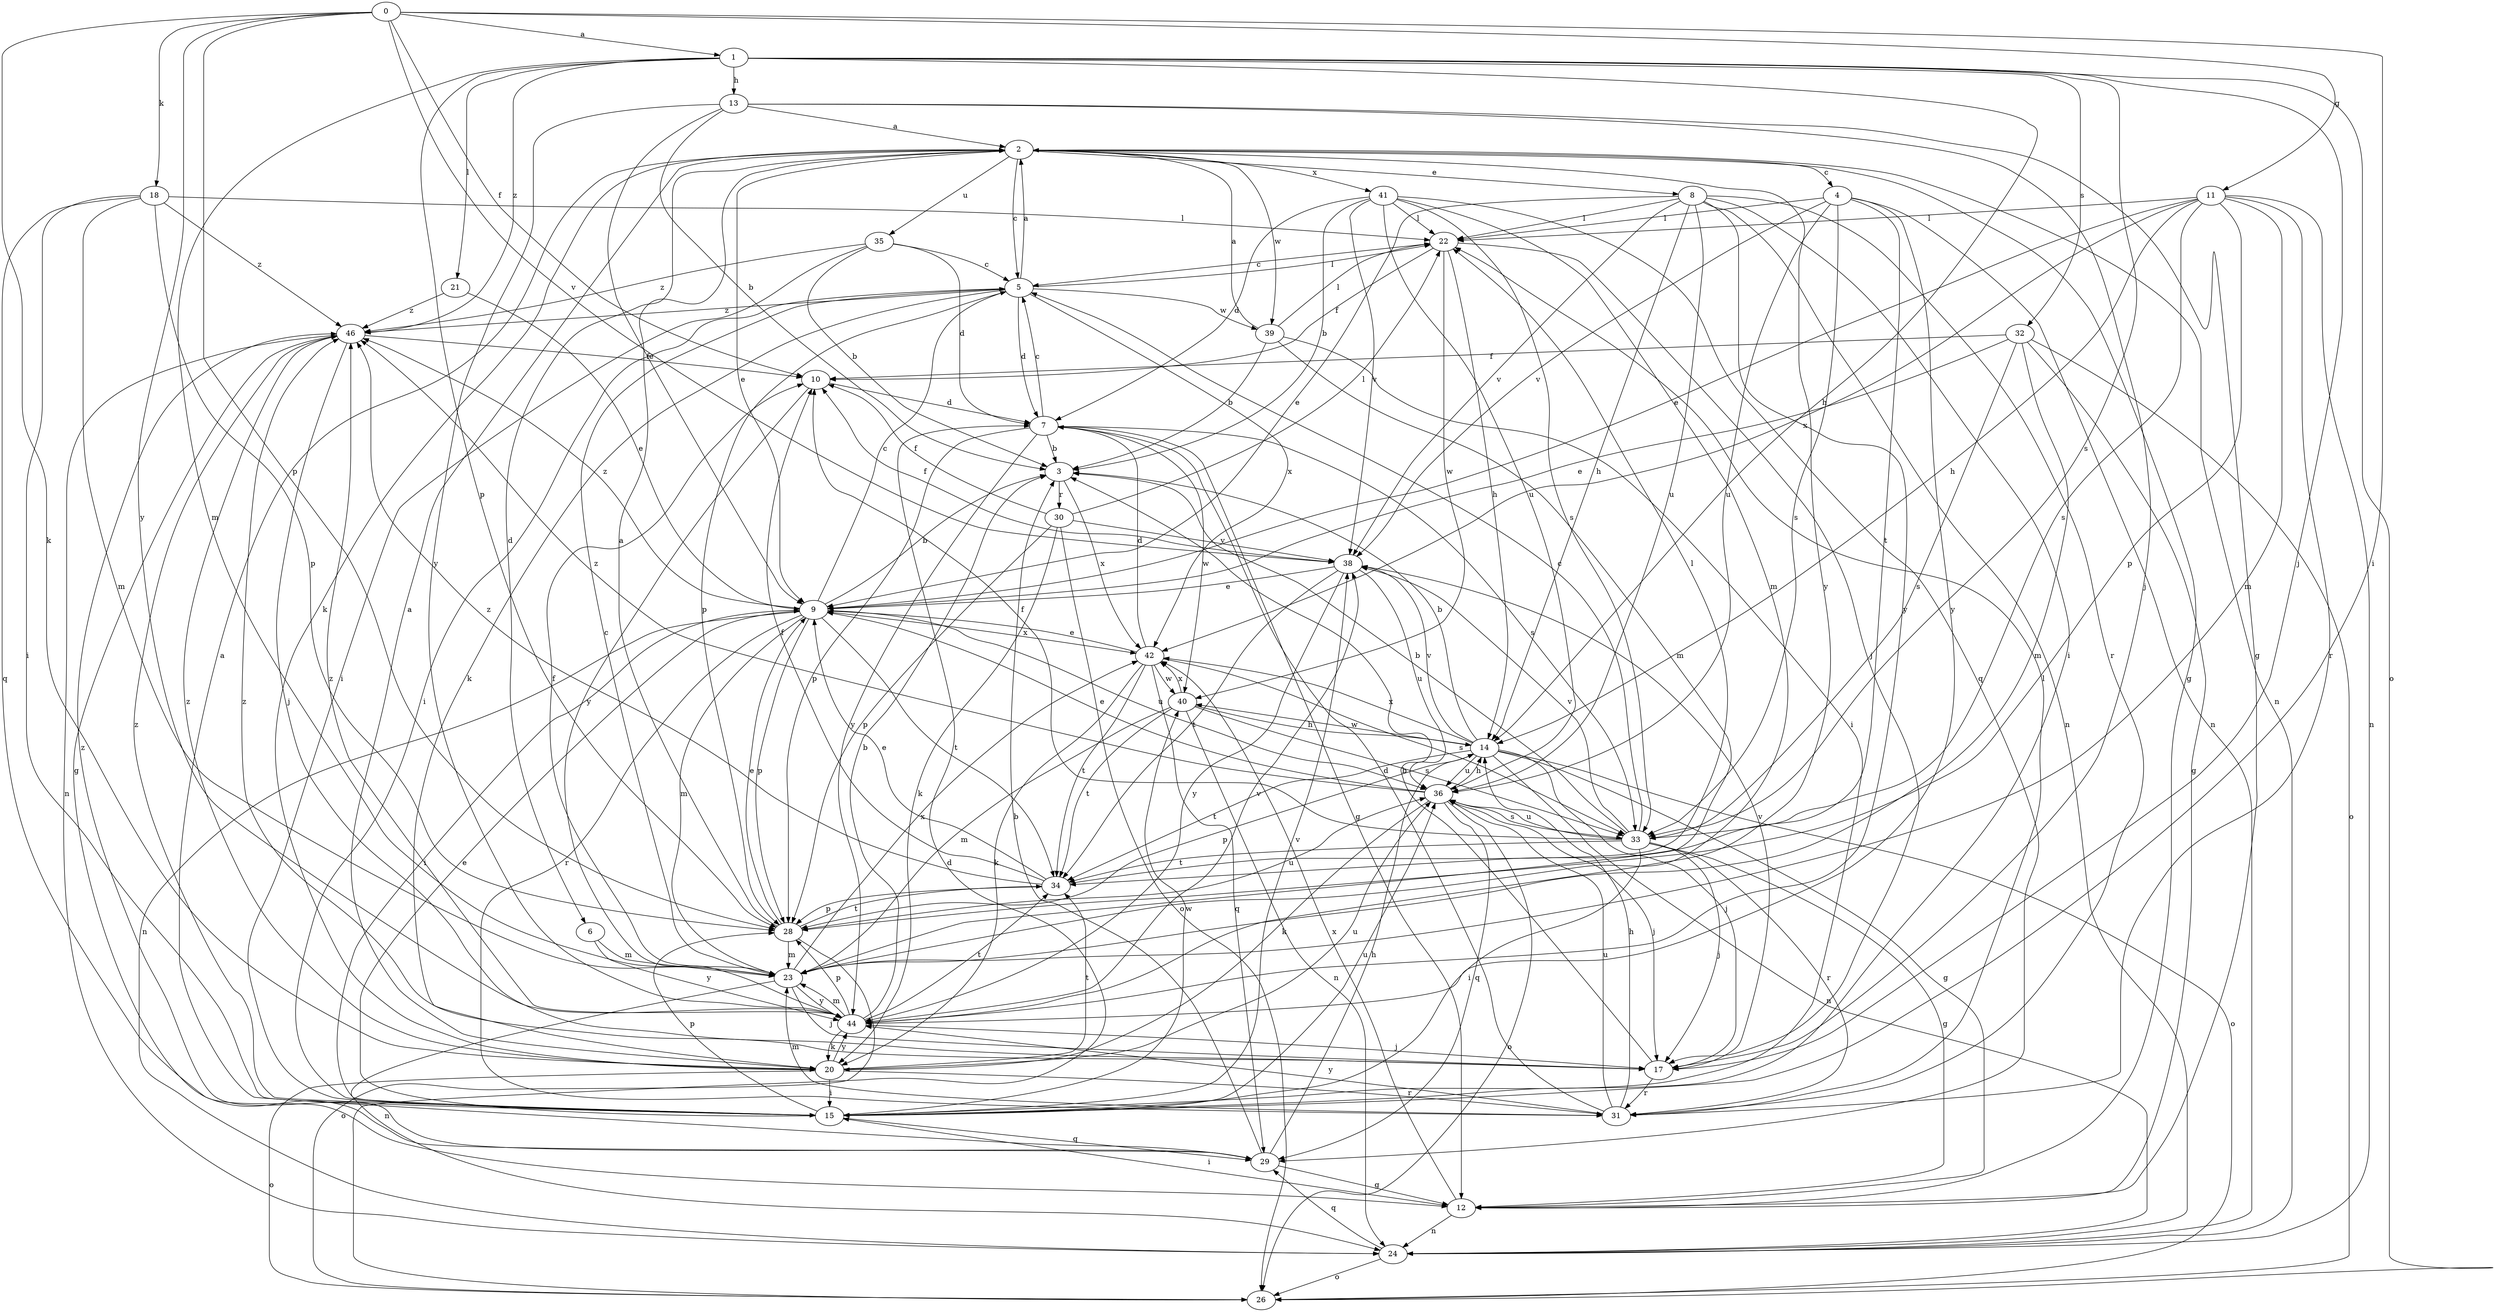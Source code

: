 strict digraph  {
0;
1;
2;
3;
4;
5;
6;
7;
8;
9;
10;
11;
12;
13;
14;
15;
17;
18;
20;
21;
22;
23;
24;
26;
28;
29;
30;
31;
32;
33;
34;
35;
36;
38;
39;
40;
41;
42;
44;
46;
0 -> 1  [label=a];
0 -> 10  [label=f];
0 -> 11  [label=g];
0 -> 15  [label=i];
0 -> 18  [label=k];
0 -> 20  [label=k];
0 -> 28  [label=p];
0 -> 38  [label=v];
0 -> 44  [label=y];
1 -> 13  [label=h];
1 -> 14  [label=h];
1 -> 17  [label=j];
1 -> 21  [label=l];
1 -> 23  [label=m];
1 -> 26  [label=o];
1 -> 28  [label=p];
1 -> 32  [label=s];
1 -> 33  [label=s];
1 -> 46  [label=z];
2 -> 4  [label=c];
2 -> 5  [label=c];
2 -> 6  [label=d];
2 -> 8  [label=e];
2 -> 9  [label=e];
2 -> 12  [label=g];
2 -> 20  [label=k];
2 -> 24  [label=n];
2 -> 35  [label=u];
2 -> 39  [label=w];
2 -> 41  [label=x];
2 -> 44  [label=y];
3 -> 30  [label=r];
3 -> 42  [label=x];
4 -> 22  [label=l];
4 -> 24  [label=n];
4 -> 33  [label=s];
4 -> 34  [label=t];
4 -> 36  [label=u];
4 -> 38  [label=v];
4 -> 44  [label=y];
5 -> 2  [label=a];
5 -> 7  [label=d];
5 -> 15  [label=i];
5 -> 20  [label=k];
5 -> 22  [label=l];
5 -> 28  [label=p];
5 -> 39  [label=w];
5 -> 42  [label=x];
5 -> 46  [label=z];
6 -> 23  [label=m];
6 -> 44  [label=y];
7 -> 3  [label=b];
7 -> 5  [label=c];
7 -> 12  [label=g];
7 -> 28  [label=p];
7 -> 33  [label=s];
7 -> 40  [label=w];
7 -> 44  [label=y];
8 -> 9  [label=e];
8 -> 14  [label=h];
8 -> 15  [label=i];
8 -> 22  [label=l];
8 -> 24  [label=n];
8 -> 31  [label=r];
8 -> 36  [label=u];
8 -> 38  [label=v];
8 -> 44  [label=y];
9 -> 3  [label=b];
9 -> 5  [label=c];
9 -> 15  [label=i];
9 -> 23  [label=m];
9 -> 24  [label=n];
9 -> 28  [label=p];
9 -> 31  [label=r];
9 -> 34  [label=t];
9 -> 36  [label=u];
9 -> 42  [label=x];
9 -> 46  [label=z];
10 -> 7  [label=d];
10 -> 44  [label=y];
11 -> 9  [label=e];
11 -> 14  [label=h];
11 -> 22  [label=l];
11 -> 23  [label=m];
11 -> 24  [label=n];
11 -> 28  [label=p];
11 -> 31  [label=r];
11 -> 33  [label=s];
11 -> 42  [label=x];
12 -> 15  [label=i];
12 -> 24  [label=n];
12 -> 42  [label=x];
13 -> 2  [label=a];
13 -> 3  [label=b];
13 -> 9  [label=e];
13 -> 12  [label=g];
13 -> 17  [label=j];
13 -> 44  [label=y];
14 -> 3  [label=b];
14 -> 12  [label=g];
14 -> 17  [label=j];
14 -> 24  [label=n];
14 -> 26  [label=o];
14 -> 28  [label=p];
14 -> 34  [label=t];
14 -> 36  [label=u];
14 -> 38  [label=v];
14 -> 40  [label=w];
14 -> 42  [label=x];
15 -> 9  [label=e];
15 -> 28  [label=p];
15 -> 29  [label=q];
15 -> 36  [label=u];
15 -> 38  [label=v];
15 -> 40  [label=w];
15 -> 46  [label=z];
17 -> 3  [label=b];
17 -> 31  [label=r];
17 -> 38  [label=v];
17 -> 46  [label=z];
18 -> 15  [label=i];
18 -> 22  [label=l];
18 -> 23  [label=m];
18 -> 28  [label=p];
18 -> 29  [label=q];
18 -> 46  [label=z];
20 -> 2  [label=a];
20 -> 15  [label=i];
20 -> 26  [label=o];
20 -> 31  [label=r];
20 -> 34  [label=t];
20 -> 36  [label=u];
20 -> 44  [label=y];
20 -> 46  [label=z];
21 -> 9  [label=e];
21 -> 46  [label=z];
22 -> 5  [label=c];
22 -> 10  [label=f];
22 -> 14  [label=h];
22 -> 17  [label=j];
22 -> 40  [label=w];
23 -> 5  [label=c];
23 -> 10  [label=f];
23 -> 17  [label=j];
23 -> 24  [label=n];
23 -> 42  [label=x];
23 -> 44  [label=y];
24 -> 26  [label=o];
24 -> 29  [label=q];
26 -> 7  [label=d];
28 -> 2  [label=a];
28 -> 9  [label=e];
28 -> 23  [label=m];
28 -> 26  [label=o];
28 -> 34  [label=t];
28 -> 36  [label=u];
29 -> 2  [label=a];
29 -> 3  [label=b];
29 -> 12  [label=g];
29 -> 14  [label=h];
29 -> 46  [label=z];
30 -> 10  [label=f];
30 -> 20  [label=k];
30 -> 22  [label=l];
30 -> 26  [label=o];
30 -> 28  [label=p];
30 -> 38  [label=v];
31 -> 7  [label=d];
31 -> 14  [label=h];
31 -> 22  [label=l];
31 -> 23  [label=m];
31 -> 36  [label=u];
31 -> 44  [label=y];
32 -> 9  [label=e];
32 -> 10  [label=f];
32 -> 12  [label=g];
32 -> 23  [label=m];
32 -> 26  [label=o];
32 -> 33  [label=s];
33 -> 3  [label=b];
33 -> 5  [label=c];
33 -> 10  [label=f];
33 -> 12  [label=g];
33 -> 15  [label=i];
33 -> 17  [label=j];
33 -> 31  [label=r];
33 -> 34  [label=t];
33 -> 36  [label=u];
33 -> 38  [label=v];
34 -> 9  [label=e];
34 -> 10  [label=f];
34 -> 22  [label=l];
34 -> 28  [label=p];
34 -> 46  [label=z];
35 -> 3  [label=b];
35 -> 5  [label=c];
35 -> 7  [label=d];
35 -> 15  [label=i];
35 -> 46  [label=z];
36 -> 9  [label=e];
36 -> 14  [label=h];
36 -> 17  [label=j];
36 -> 20  [label=k];
36 -> 26  [label=o];
36 -> 29  [label=q];
36 -> 33  [label=s];
36 -> 46  [label=z];
38 -> 9  [label=e];
38 -> 10  [label=f];
38 -> 34  [label=t];
38 -> 36  [label=u];
38 -> 44  [label=y];
39 -> 2  [label=a];
39 -> 3  [label=b];
39 -> 15  [label=i];
39 -> 22  [label=l];
39 -> 23  [label=m];
40 -> 14  [label=h];
40 -> 23  [label=m];
40 -> 24  [label=n];
40 -> 33  [label=s];
40 -> 34  [label=t];
40 -> 42  [label=x];
41 -> 3  [label=b];
41 -> 7  [label=d];
41 -> 22  [label=l];
41 -> 23  [label=m];
41 -> 29  [label=q];
41 -> 33  [label=s];
41 -> 36  [label=u];
41 -> 38  [label=v];
42 -> 7  [label=d];
42 -> 9  [label=e];
42 -> 20  [label=k];
42 -> 29  [label=q];
42 -> 33  [label=s];
42 -> 34  [label=t];
42 -> 40  [label=w];
44 -> 3  [label=b];
44 -> 17  [label=j];
44 -> 20  [label=k];
44 -> 23  [label=m];
44 -> 28  [label=p];
44 -> 34  [label=t];
44 -> 38  [label=v];
44 -> 46  [label=z];
46 -> 10  [label=f];
46 -> 12  [label=g];
46 -> 17  [label=j];
46 -> 24  [label=n];
}
